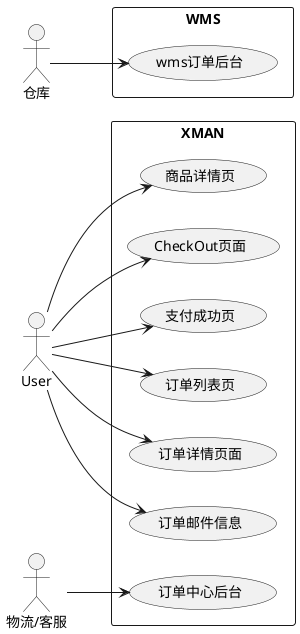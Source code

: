 @startuml
left to right direction
actor User
actor "物流/客服" as 物流客服

rectangle XMAN {
    (商品详情页)
    (CheckOut页面)
    (支付成功页)
    (订单列表页)
    (订单详情页面)
    (订单邮件信息)
    (订单中心后台)
}

rectangle WMS {
    (wms订单后台)
}

User --> (商品详情页)
User --> (CheckOut页面)
User --> (支付成功页)
User --> (订单列表页)
User --> (订单详情页面)
User --> (订单邮件信息)
物流客服 --> (订单中心后台)

仓库 --> (wms订单后台)
@enduml